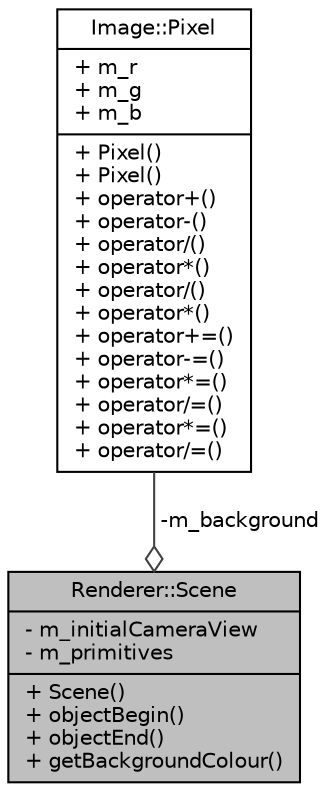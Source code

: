 digraph "Renderer::Scene"
{
  edge [fontname="Helvetica",fontsize="10",labelfontname="Helvetica",labelfontsize="10"];
  node [fontname="Helvetica",fontsize="10",shape=record];
  Node1 [label="{Renderer::Scene\n|- m_initialCameraView\l- m_primitives\l|+ Scene()\l+ objectBegin()\l+ objectEnd()\l+ getBackgroundColour()\l}",height=0.2,width=0.4,color="black", fillcolor="grey75", style="filled", fontcolor="black"];
  Node2 -> Node1 [color="grey25",fontsize="10",style="solid",label=" -m_background" ,arrowhead="odiamond",fontname="Helvetica"];
  Node2 [label="{Image::Pixel\n|+ m_r\l+ m_g\l+ m_b\l|+ Pixel()\l+ Pixel()\l+ operator+()\l+ operator-()\l+ operator/()\l+ operator*()\l+ operator/()\l+ operator*()\l+ operator+=()\l+ operator-=()\l+ operator*=()\l+ operator/=()\l+ operator*=()\l+ operator/=()\l}",height=0.2,width=0.4,color="black", fillcolor="white", style="filled",URL="$struct_image_1_1_pixel.html",tooltip="The Pixel struct simply represents an RGB colour, overloads the +,-,/ and * operators. "];
}
